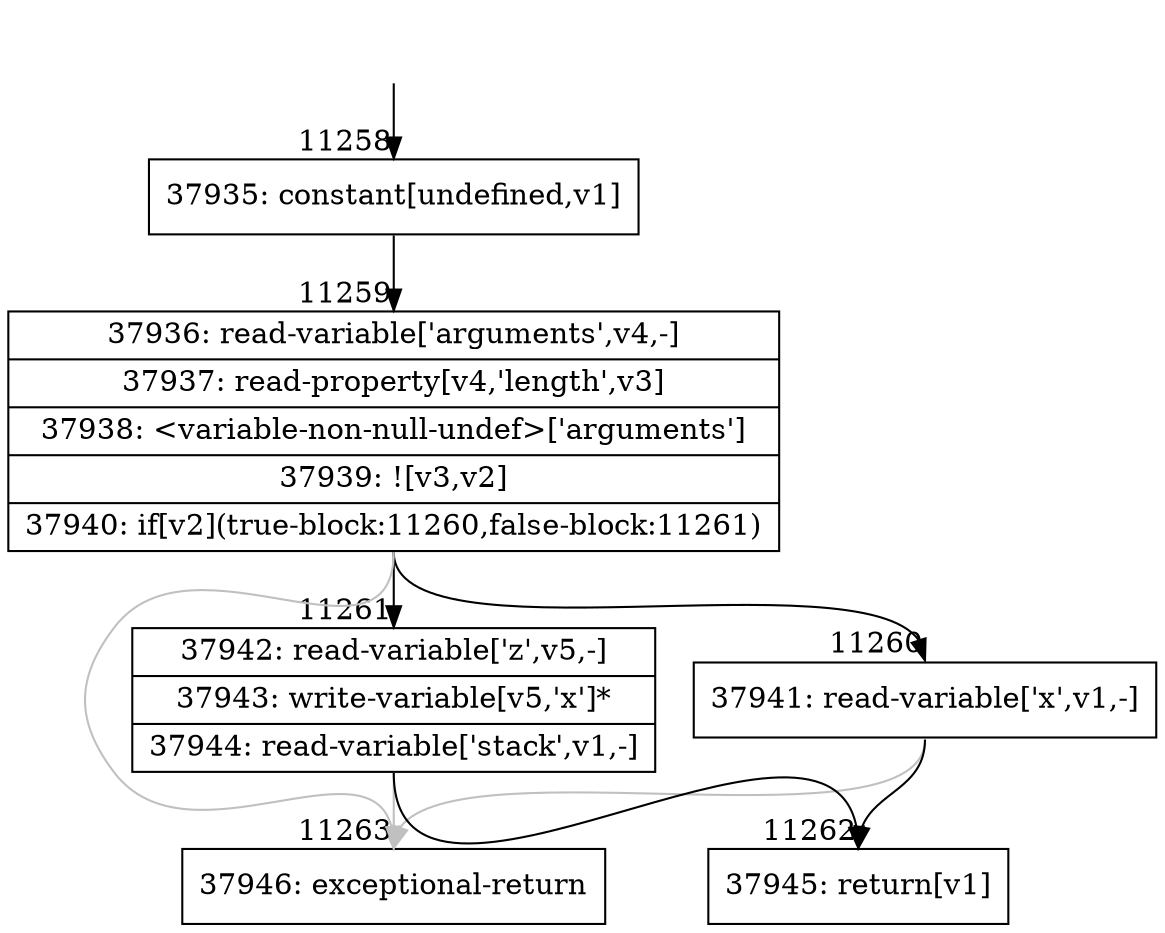 digraph {
rankdir="TD"
BB_entry1037[shape=none,label=""];
BB_entry1037 -> BB11258 [tailport=s, headport=n, headlabel="    11258"]
BB11258 [shape=record label="{37935: constant[undefined,v1]}" ] 
BB11258 -> BB11259 [tailport=s, headport=n, headlabel="      11259"]
BB11259 [shape=record label="{37936: read-variable['arguments',v4,-]|37937: read-property[v4,'length',v3]|37938: \<variable-non-null-undef\>['arguments']|37939: ![v3,v2]|37940: if[v2](true-block:11260,false-block:11261)}" ] 
BB11259 -> BB11260 [tailport=s, headport=n, headlabel="      11260"]
BB11259 -> BB11261 [tailport=s, headport=n, headlabel="      11261"]
BB11259 -> BB11263 [tailport=s, headport=n, color=gray, headlabel="      11263"]
BB11260 [shape=record label="{37941: read-variable['x',v1,-]}" ] 
BB11260 -> BB11262 [tailport=s, headport=n, headlabel="      11262"]
BB11260 -> BB11263 [tailport=s, headport=n, color=gray]
BB11261 [shape=record label="{37942: read-variable['z',v5,-]|37943: write-variable[v5,'x']*|37944: read-variable['stack',v1,-]}" ] 
BB11261 -> BB11262 [tailport=s, headport=n]
BB11261 -> BB11263 [tailport=s, headport=n, color=gray]
BB11262 [shape=record label="{37945: return[v1]}" ] 
BB11263 [shape=record label="{37946: exceptional-return}" ] 
//#$~ 6693
}
